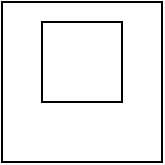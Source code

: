 <mxfile version="21.7.2" type="github">
  <diagram name="第 1 页" id="pIFYyxFVxPl_Xw6tbeu2">
    <mxGraphModel dx="1384" dy="771" grid="1" gridSize="10" guides="1" tooltips="1" connect="1" arrows="1" fold="1" page="1" pageScale="1" pageWidth="827" pageHeight="1169" math="0" shadow="0">
      <root>
        <mxCell id="0" />
        <mxCell id="1" parent="0" />
        <mxCell id="PIjGBiMgpKtwFMF8J3A3-1" value="" style="whiteSpace=wrap;html=1;aspect=fixed;" vertex="1" parent="1">
          <mxGeometry x="190" y="310" width="80" height="80" as="geometry" />
        </mxCell>
        <mxCell id="PIjGBiMgpKtwFMF8J3A3-2" value="" style="whiteSpace=wrap;html=1;aspect=fixed;" vertex="1" parent="1">
          <mxGeometry x="210" y="320" width="40" height="40" as="geometry" />
        </mxCell>
      </root>
    </mxGraphModel>
  </diagram>
</mxfile>
